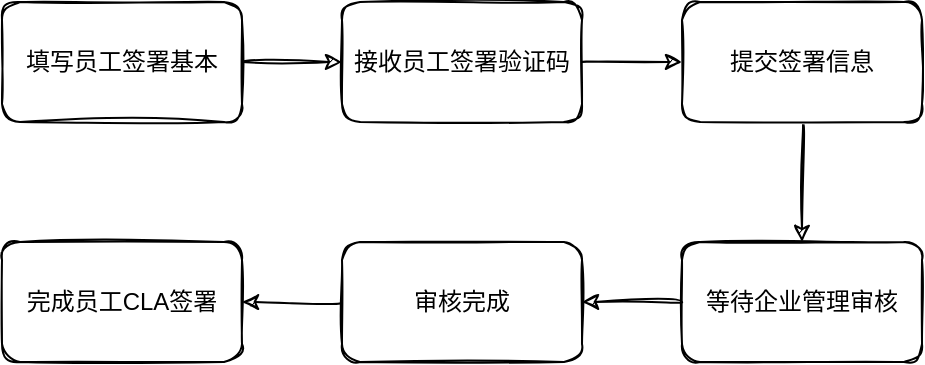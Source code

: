<mxfile version="18.0.7" type="github">
  <diagram id="vMn8Qv5hI4jqmkz80U7t" name="第 1 页">
    <mxGraphModel dx="1422" dy="748" grid="1" gridSize="10" guides="1" tooltips="1" connect="1" arrows="1" fold="1" page="1" pageScale="1" pageWidth="827" pageHeight="1169" math="0" shadow="0">
      <root>
        <mxCell id="0" />
        <mxCell id="1" parent="0" />
        <mxCell id="LFxtWxais82becCqxhC2-1" style="edgeStyle=orthogonalEdgeStyle;rounded=1;orthogonalLoop=1;jettySize=auto;html=1;exitX=1;exitY=0.5;exitDx=0;exitDy=0;entryX=0;entryY=0.5;entryDx=0;entryDy=0;sketch=1;curved=1;" edge="1" parent="1" source="LFxtWxais82becCqxhC2-2" target="LFxtWxais82becCqxhC2-4">
          <mxGeometry relative="1" as="geometry" />
        </mxCell>
        <mxCell id="LFxtWxais82becCqxhC2-2" value="填写员工签署基本" style="rounded=1;whiteSpace=wrap;html=1;sketch=1;" vertex="1" parent="1">
          <mxGeometry x="90" y="120" width="120" height="60" as="geometry" />
        </mxCell>
        <mxCell id="LFxtWxais82becCqxhC2-3" style="edgeStyle=orthogonalEdgeStyle;rounded=1;orthogonalLoop=1;jettySize=auto;html=1;exitX=1;exitY=0.5;exitDx=0;exitDy=0;entryX=0;entryY=0.5;entryDx=0;entryDy=0;sketch=1;curved=1;" edge="1" parent="1" source="LFxtWxais82becCqxhC2-4" target="LFxtWxais82becCqxhC2-6">
          <mxGeometry relative="1" as="geometry" />
        </mxCell>
        <mxCell id="LFxtWxais82becCqxhC2-4" value="接收员工签署验证码" style="rounded=1;whiteSpace=wrap;html=1;sketch=1;align=center;" vertex="1" parent="1">
          <mxGeometry x="260" y="120" width="120" height="60" as="geometry" />
        </mxCell>
        <mxCell id="LFxtWxais82becCqxhC2-5" style="edgeStyle=orthogonalEdgeStyle;rounded=1;orthogonalLoop=1;jettySize=auto;html=1;exitX=0.5;exitY=1;exitDx=0;exitDy=0;entryX=0.5;entryY=0;entryDx=0;entryDy=0;sketch=1;curved=1;" edge="1" parent="1" source="LFxtWxais82becCqxhC2-6" target="LFxtWxais82becCqxhC2-8">
          <mxGeometry relative="1" as="geometry" />
        </mxCell>
        <mxCell id="LFxtWxais82becCqxhC2-6" value="提交签署信息" style="rounded=1;whiteSpace=wrap;html=1;sketch=1;" vertex="1" parent="1">
          <mxGeometry x="430" y="120" width="120" height="60" as="geometry" />
        </mxCell>
        <mxCell id="LFxtWxais82becCqxhC2-7" style="edgeStyle=orthogonalEdgeStyle;rounded=1;orthogonalLoop=1;jettySize=auto;html=1;exitX=0;exitY=0.5;exitDx=0;exitDy=0;entryX=1;entryY=0.5;entryDx=0;entryDy=0;sketch=1;curved=1;" edge="1" parent="1" source="LFxtWxais82becCqxhC2-8" target="LFxtWxais82becCqxhC2-10">
          <mxGeometry relative="1" as="geometry" />
        </mxCell>
        <mxCell id="LFxtWxais82becCqxhC2-8" value="等待企业管理审核" style="rounded=1;whiteSpace=wrap;html=1;sketch=1;labelBackgroundColor=default;" vertex="1" parent="1">
          <mxGeometry x="430" y="240" width="120" height="60" as="geometry" />
        </mxCell>
        <mxCell id="LFxtWxais82becCqxhC2-9" style="edgeStyle=orthogonalEdgeStyle;rounded=1;orthogonalLoop=1;jettySize=auto;html=1;exitX=0;exitY=0.5;exitDx=0;exitDy=0;entryX=1;entryY=0.5;entryDx=0;entryDy=0;sketch=1;curved=1;" edge="1" parent="1" source="LFxtWxais82becCqxhC2-10" target="LFxtWxais82becCqxhC2-11">
          <mxGeometry relative="1" as="geometry" />
        </mxCell>
        <mxCell id="LFxtWxais82becCqxhC2-10" value="审核完成" style="rounded=1;whiteSpace=wrap;html=1;sketch=1;" vertex="1" parent="1">
          <mxGeometry x="260" y="240" width="120" height="60" as="geometry" />
        </mxCell>
        <mxCell id="LFxtWxais82becCqxhC2-11" value="完成员工CLA签署" style="rounded=1;whiteSpace=wrap;html=1;sketch=1;" vertex="1" parent="1">
          <mxGeometry x="90" y="240" width="120" height="60" as="geometry" />
        </mxCell>
      </root>
    </mxGraphModel>
  </diagram>
</mxfile>
